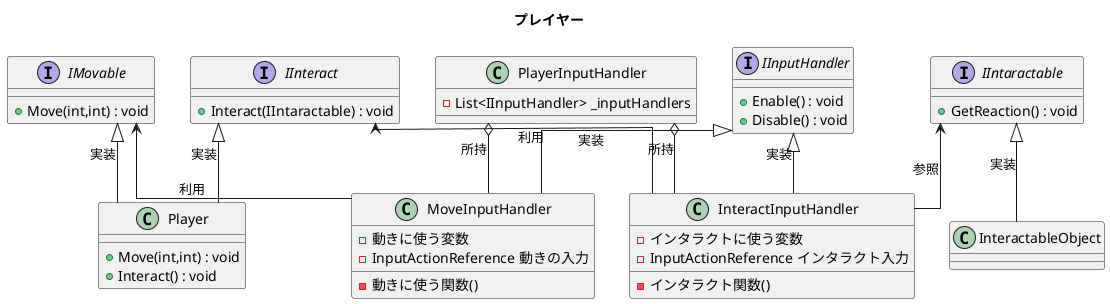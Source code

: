@startuml
title プレイヤー
skinparam Linetype ortho

' オブジェクト
class Player{
	+ Move(int,int) : void
	+ Interact() : void
}

' インタフェース
interface IMovable{
	+ Move(int,int) : void
}
interface IInteract{
	+ Interact(IIntaractable) : void
}
interface IIntaractable{
	+ GetReaction() : void
}

interface IInputHandler{
	+ Enable() : void
	+ Disable() : void
}
class PlayerInputHandler{
	- List<IInputHandler> _inputHandlers
}
class MoveInputHandler{
	- 動きに使う変数
	- InputActionReference 動きの入力
	- 動きに使う関数()
}
class InteractInputHandler{
	- インタラクトに使う変数
	- InputActionReference インタラクト入力
	- インタラクト関数()
}

' 関係
IMovable <|-- Player : 実装
IMovable <-- MoveInputHandler : 利用
IInteract <|-- Player : 実装

IInputHandler <|-- MoveInputHandler : 実装
IInputHandler <|-- InteractInputHandler : 実装
PlayerInputHandler o-- MoveInputHandler : 所持
PlayerInputHandler o-- InteractInputHandler : 所持

IInteract <-- InteractInputHandler : 利用
IIntaractable <-- InteractInputHandler : 参照
IIntaractable <|-- InteractableObject : 実装

@enduml